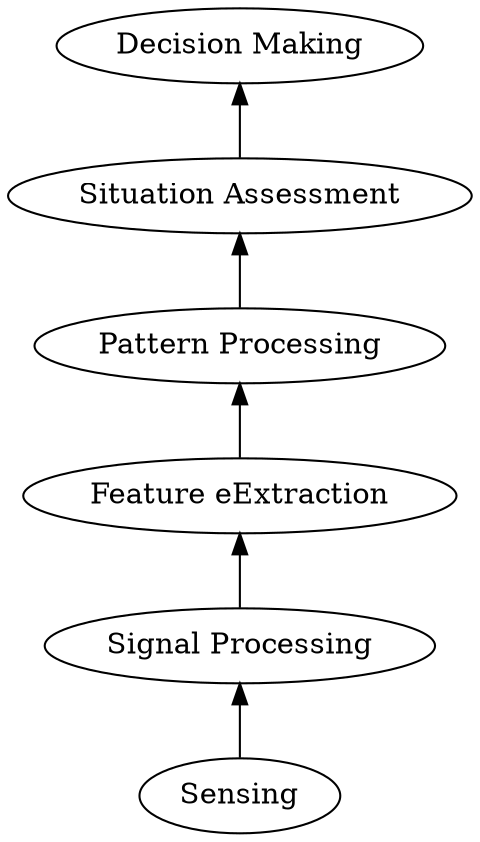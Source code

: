 digraph G {
  rankdir = BT
  "Sensing" -> "Signal Processing" -> "Feature eExtraction" -> "Pattern Processing" -> "Situation Assessment" -> "Decision Making"
}